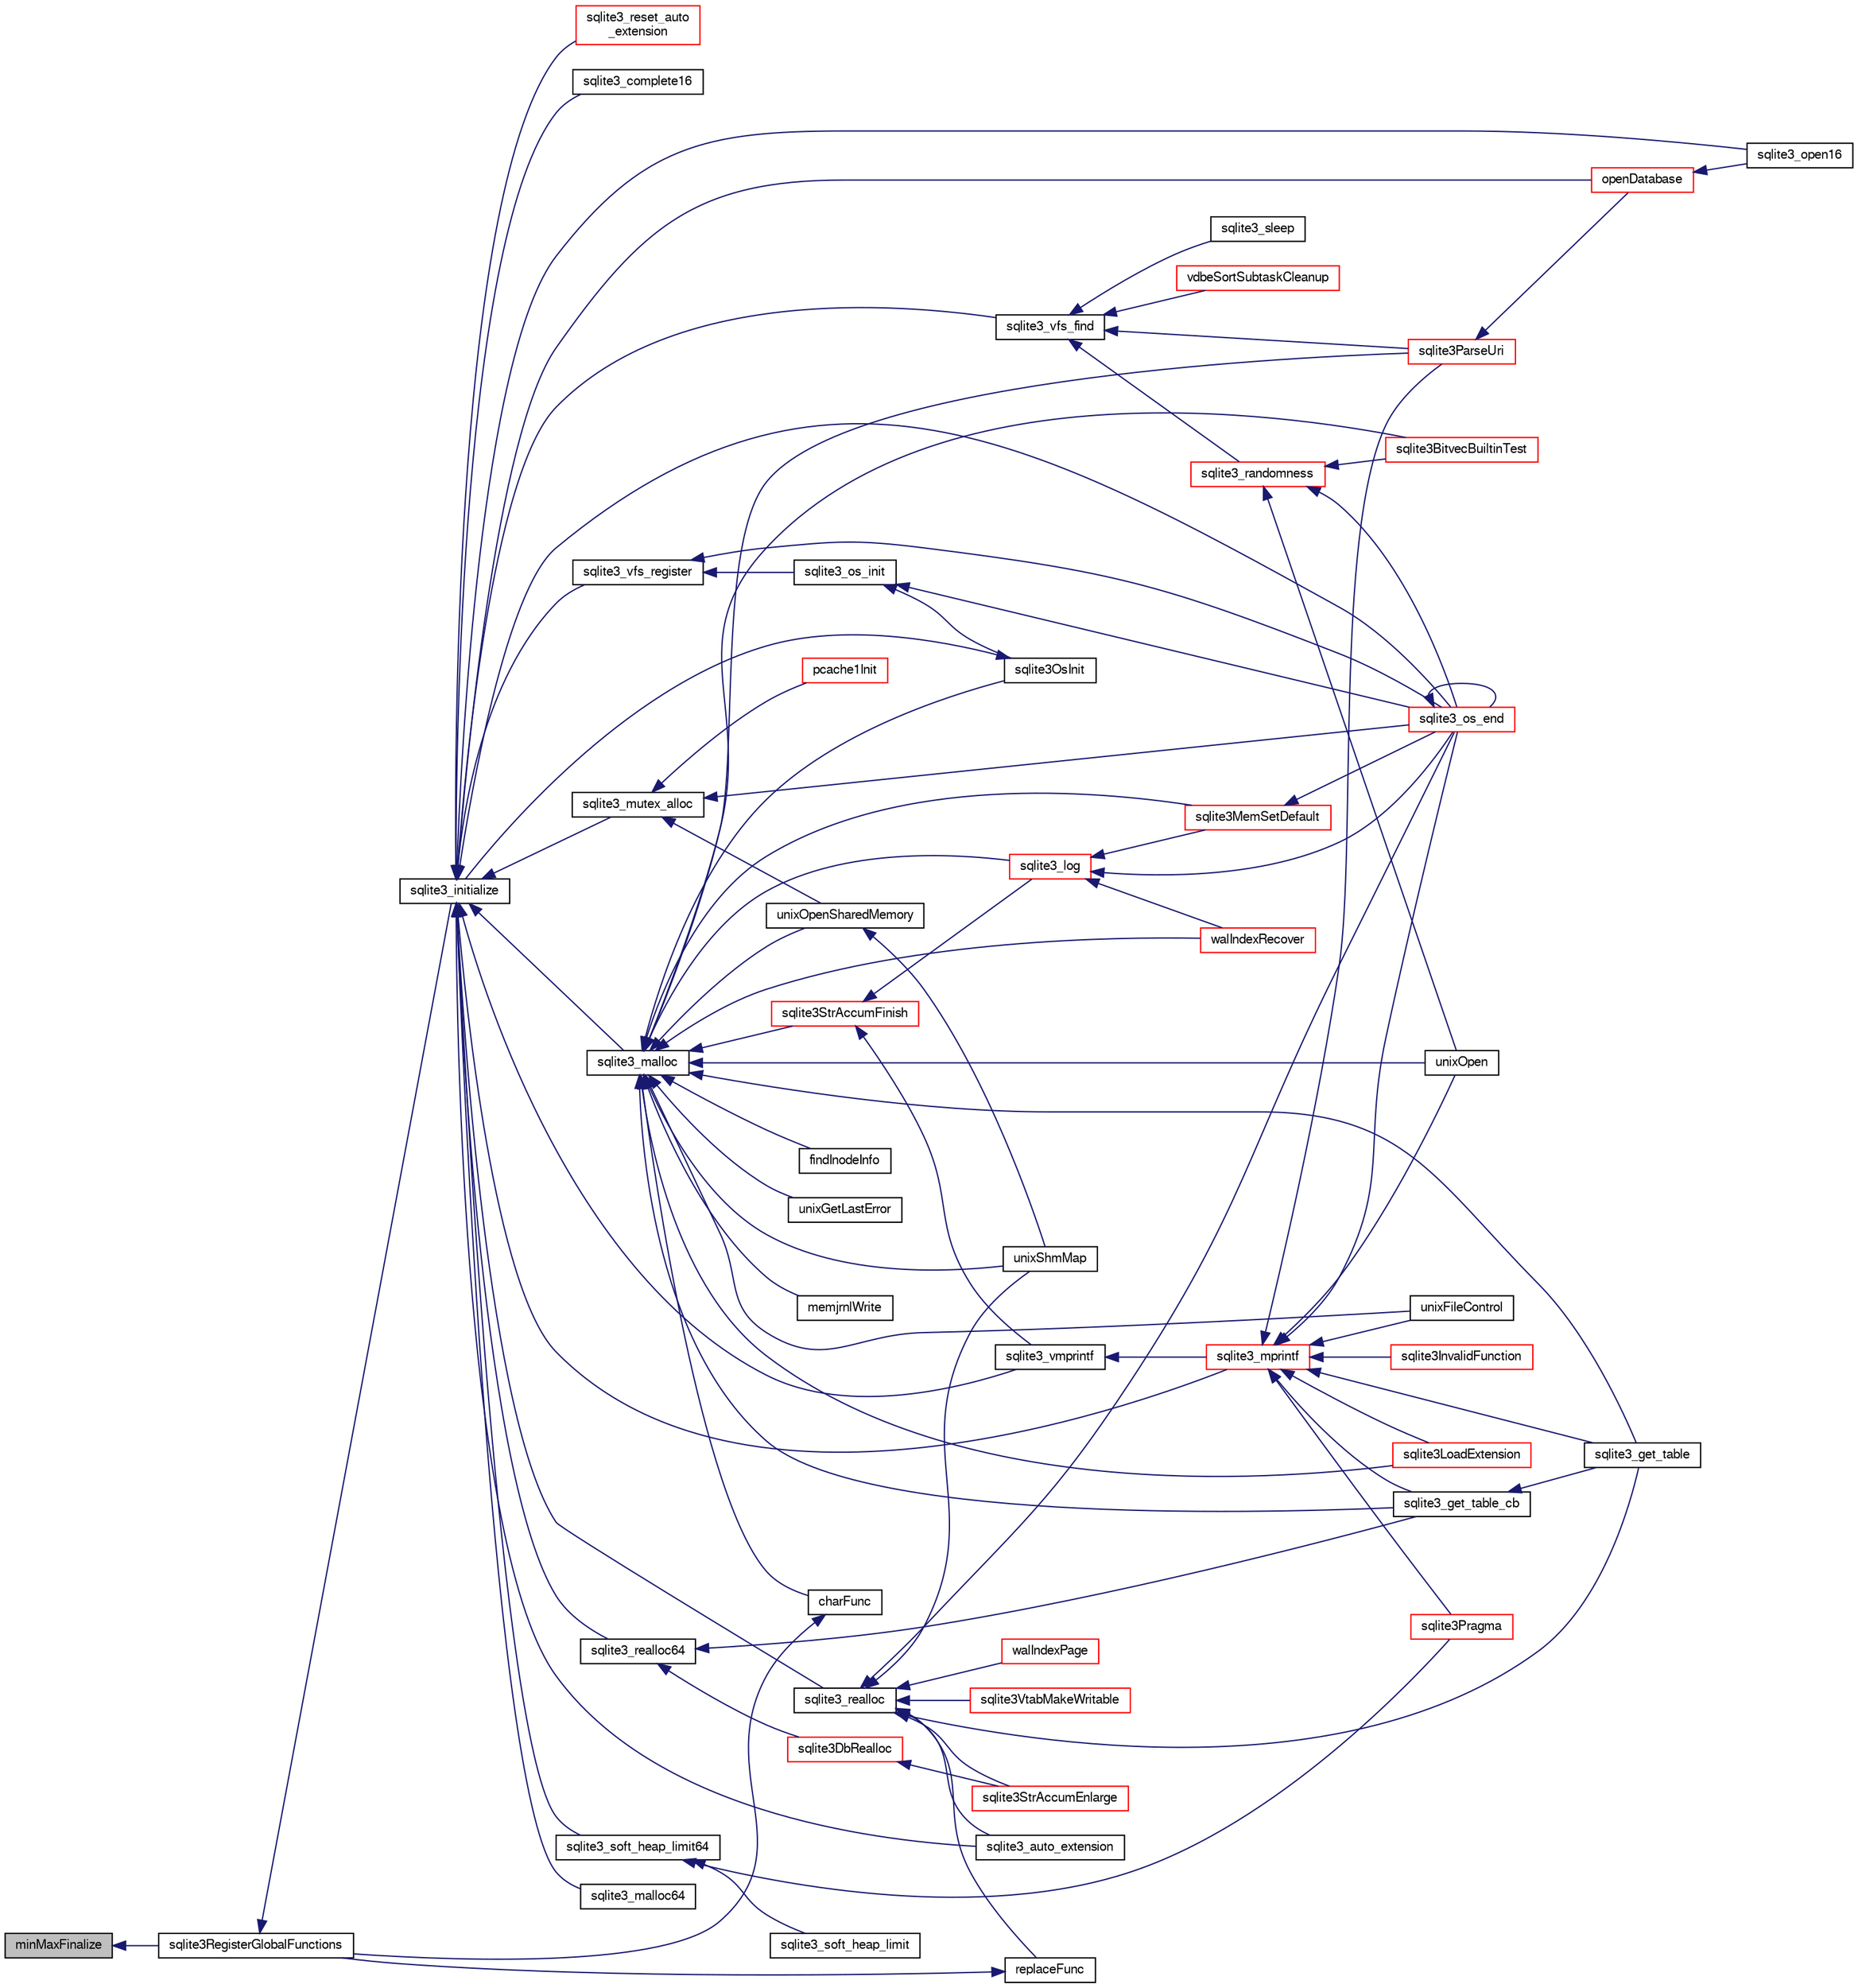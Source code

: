 digraph "minMaxFinalize"
{
  edge [fontname="FreeSans",fontsize="10",labelfontname="FreeSans",labelfontsize="10"];
  node [fontname="FreeSans",fontsize="10",shape=record];
  rankdir="LR";
  Node165696 [label="minMaxFinalize",height=0.2,width=0.4,color="black", fillcolor="grey75", style="filled", fontcolor="black"];
  Node165696 -> Node165697 [dir="back",color="midnightblue",fontsize="10",style="solid",fontname="FreeSans"];
  Node165697 [label="sqlite3RegisterGlobalFunctions",height=0.2,width=0.4,color="black", fillcolor="white", style="filled",URL="$sqlite3_8c.html#a9f75bd111010f29e1b8d74344473c4ec"];
  Node165697 -> Node165698 [dir="back",color="midnightblue",fontsize="10",style="solid",fontname="FreeSans"];
  Node165698 [label="sqlite3_initialize",height=0.2,width=0.4,color="black", fillcolor="white", style="filled",URL="$sqlite3_8h.html#ab0c0ee2d5d4cf8b28e9572296a8861df"];
  Node165698 -> Node165699 [dir="back",color="midnightblue",fontsize="10",style="solid",fontname="FreeSans"];
  Node165699 [label="sqlite3_vfs_find",height=0.2,width=0.4,color="black", fillcolor="white", style="filled",URL="$sqlite3_8h.html#ac201a26de3dfa1d6deb8069eb8d95627"];
  Node165699 -> Node165700 [dir="back",color="midnightblue",fontsize="10",style="solid",fontname="FreeSans"];
  Node165700 [label="sqlite3_randomness",height=0.2,width=0.4,color="red", fillcolor="white", style="filled",URL="$sqlite3_8h.html#aa452ad88657d4606e137b09c4e9315c7"];
  Node165700 -> Node165704 [dir="back",color="midnightblue",fontsize="10",style="solid",fontname="FreeSans"];
  Node165704 [label="unixOpen",height=0.2,width=0.4,color="black", fillcolor="white", style="filled",URL="$sqlite3_8c.html#a8ed5efc47b6e14f7805cd1bb9b215775"];
  Node165700 -> Node165705 [dir="back",color="midnightblue",fontsize="10",style="solid",fontname="FreeSans"];
  Node165705 [label="sqlite3_os_end",height=0.2,width=0.4,color="red", fillcolor="white", style="filled",URL="$sqlite3_8h.html#a2288c95881ecca13d994e42b6a958906"];
  Node165705 -> Node165705 [dir="back",color="midnightblue",fontsize="10",style="solid",fontname="FreeSans"];
  Node165700 -> Node165707 [dir="back",color="midnightblue",fontsize="10",style="solid",fontname="FreeSans"];
  Node165707 [label="sqlite3BitvecBuiltinTest",height=0.2,width=0.4,color="red", fillcolor="white", style="filled",URL="$sqlite3_8c.html#a9b4e3e921ce1ede6f10a9106c034ff9b"];
  Node165699 -> Node166103 [dir="back",color="midnightblue",fontsize="10",style="solid",fontname="FreeSans"];
  Node166103 [label="vdbeSortSubtaskCleanup",height=0.2,width=0.4,color="red", fillcolor="white", style="filled",URL="$sqlite3_8c.html#abc8ce4c3ef58cc10f5b27642aab32b30"];
  Node165699 -> Node166106 [dir="back",color="midnightblue",fontsize="10",style="solid",fontname="FreeSans"];
  Node166106 [label="sqlite3ParseUri",height=0.2,width=0.4,color="red", fillcolor="white", style="filled",URL="$sqlite3_8c.html#aaa912f29a67460d8b2186c97056e8767"];
  Node166106 -> Node165949 [dir="back",color="midnightblue",fontsize="10",style="solid",fontname="FreeSans"];
  Node165949 [label="openDatabase",height=0.2,width=0.4,color="red", fillcolor="white", style="filled",URL="$sqlite3_8c.html#a6a9c3bc3a64234e863413f41db473758"];
  Node165949 -> Node165952 [dir="back",color="midnightblue",fontsize="10",style="solid",fontname="FreeSans"];
  Node165952 [label="sqlite3_open16",height=0.2,width=0.4,color="black", fillcolor="white", style="filled",URL="$sqlite3_8h.html#adbc401bb96713f32e553db32f6f3ca33"];
  Node165699 -> Node166107 [dir="back",color="midnightblue",fontsize="10",style="solid",fontname="FreeSans"];
  Node166107 [label="sqlite3_sleep",height=0.2,width=0.4,color="black", fillcolor="white", style="filled",URL="$sqlite3_8h.html#ad0c133ddbbecb6433f3c6ebef8966efa"];
  Node165698 -> Node166108 [dir="back",color="midnightblue",fontsize="10",style="solid",fontname="FreeSans"];
  Node166108 [label="sqlite3_vfs_register",height=0.2,width=0.4,color="black", fillcolor="white", style="filled",URL="$sqlite3_8h.html#a7184b289ccd4c4c7200589137d88c4ae"];
  Node166108 -> Node166109 [dir="back",color="midnightblue",fontsize="10",style="solid",fontname="FreeSans"];
  Node166109 [label="sqlite3_os_init",height=0.2,width=0.4,color="black", fillcolor="white", style="filled",URL="$sqlite3_8h.html#acebc2290d00a32d3afe2361f2979038b"];
  Node166109 -> Node166110 [dir="back",color="midnightblue",fontsize="10",style="solid",fontname="FreeSans"];
  Node166110 [label="sqlite3OsInit",height=0.2,width=0.4,color="black", fillcolor="white", style="filled",URL="$sqlite3_8c.html#afeaa886fe1ca086a30fd278b1d069762"];
  Node166110 -> Node165698 [dir="back",color="midnightblue",fontsize="10",style="solid",fontname="FreeSans"];
  Node166109 -> Node165705 [dir="back",color="midnightblue",fontsize="10",style="solid",fontname="FreeSans"];
  Node166108 -> Node165705 [dir="back",color="midnightblue",fontsize="10",style="solid",fontname="FreeSans"];
  Node165698 -> Node166111 [dir="back",color="midnightblue",fontsize="10",style="solid",fontname="FreeSans"];
  Node166111 [label="sqlite3_mutex_alloc",height=0.2,width=0.4,color="black", fillcolor="white", style="filled",URL="$sqlite3_8h.html#aa3f89418cd18e99596435c958b29b650"];
  Node166111 -> Node166112 [dir="back",color="midnightblue",fontsize="10",style="solid",fontname="FreeSans"];
  Node166112 [label="unixOpenSharedMemory",height=0.2,width=0.4,color="black", fillcolor="white", style="filled",URL="$sqlite3_8c.html#a30775afa2e08ca6ddc7853326afed7c7"];
  Node166112 -> Node166113 [dir="back",color="midnightblue",fontsize="10",style="solid",fontname="FreeSans"];
  Node166113 [label="unixShmMap",height=0.2,width=0.4,color="black", fillcolor="white", style="filled",URL="$sqlite3_8c.html#aeaa77f0ab08a4f4ee5f86e8c9727e974"];
  Node166111 -> Node165705 [dir="back",color="midnightblue",fontsize="10",style="solid",fontname="FreeSans"];
  Node166111 -> Node166114 [dir="back",color="midnightblue",fontsize="10",style="solid",fontname="FreeSans"];
  Node166114 [label="pcache1Init",height=0.2,width=0.4,color="red", fillcolor="white", style="filled",URL="$sqlite3_8c.html#a05e9c1daf3dd812db1d769b69b20e069"];
  Node165698 -> Node166184 [dir="back",color="midnightblue",fontsize="10",style="solid",fontname="FreeSans"];
  Node166184 [label="sqlite3_soft_heap_limit64",height=0.2,width=0.4,color="black", fillcolor="white", style="filled",URL="$sqlite3_8h.html#ab37b3a4d1652e3acb2c43d1252e6b852"];
  Node166184 -> Node166185 [dir="back",color="midnightblue",fontsize="10",style="solid",fontname="FreeSans"];
  Node166185 [label="sqlite3_soft_heap_limit",height=0.2,width=0.4,color="black", fillcolor="white", style="filled",URL="$sqlite3_8h.html#a18c3472581de3072201723e798524fdc"];
  Node166184 -> Node165792 [dir="back",color="midnightblue",fontsize="10",style="solid",fontname="FreeSans"];
  Node165792 [label="sqlite3Pragma",height=0.2,width=0.4,color="red", fillcolor="white", style="filled",URL="$sqlite3_8c.html#a111391370f58f8e6a6eca51fd34d62ed"];
  Node165698 -> Node166186 [dir="back",color="midnightblue",fontsize="10",style="solid",fontname="FreeSans"];
  Node166186 [label="sqlite3_malloc",height=0.2,width=0.4,color="black", fillcolor="white", style="filled",URL="$sqlite3_8h.html#a510e31845345737f17d86ce0b2328356"];
  Node166186 -> Node166110 [dir="back",color="midnightblue",fontsize="10",style="solid",fontname="FreeSans"];
  Node166186 -> Node166182 [dir="back",color="midnightblue",fontsize="10",style="solid",fontname="FreeSans"];
  Node166182 [label="sqlite3MemSetDefault",height=0.2,width=0.4,color="red", fillcolor="white", style="filled",URL="$sqlite3_8c.html#a162fbfd727e92c5f8f72625b5ff62549"];
  Node166182 -> Node165705 [dir="back",color="midnightblue",fontsize="10",style="solid",fontname="FreeSans"];
  Node166186 -> Node166187 [dir="back",color="midnightblue",fontsize="10",style="solid",fontname="FreeSans"];
  Node166187 [label="sqlite3StrAccumFinish",height=0.2,width=0.4,color="red", fillcolor="white", style="filled",URL="$sqlite3_8c.html#adb7f26b10ac1b847db6f000ef4c2e2ba"];
  Node166187 -> Node166261 [dir="back",color="midnightblue",fontsize="10",style="solid",fontname="FreeSans"];
  Node166261 [label="sqlite3_vmprintf",height=0.2,width=0.4,color="black", fillcolor="white", style="filled",URL="$sqlite3_8h.html#ac240de67ddf003828f16a6d9dd3fa3ca"];
  Node166261 -> Node166262 [dir="back",color="midnightblue",fontsize="10",style="solid",fontname="FreeSans"];
  Node166262 [label="sqlite3_mprintf",height=0.2,width=0.4,color="red", fillcolor="white", style="filled",URL="$sqlite3_8h.html#a9533933e57f7ccbb48c32041ce3a8862"];
  Node166262 -> Node165703 [dir="back",color="midnightblue",fontsize="10",style="solid",fontname="FreeSans"];
  Node165703 [label="unixFileControl",height=0.2,width=0.4,color="black", fillcolor="white", style="filled",URL="$sqlite3_8c.html#ad71f213fa385cc58f307cefd953c03ae"];
  Node166262 -> Node165704 [dir="back",color="midnightblue",fontsize="10",style="solid",fontname="FreeSans"];
  Node166262 -> Node165705 [dir="back",color="midnightblue",fontsize="10",style="solid",fontname="FreeSans"];
  Node166262 -> Node166263 [dir="back",color="midnightblue",fontsize="10",style="solid",fontname="FreeSans"];
  Node166263 [label="sqlite3InvalidFunction",height=0.2,width=0.4,color="red", fillcolor="white", style="filled",URL="$sqlite3_8c.html#af6025be1f4733eabe60702a187c97da9"];
  Node166262 -> Node166265 [dir="back",color="midnightblue",fontsize="10",style="solid",fontname="FreeSans"];
  Node166265 [label="sqlite3LoadExtension",height=0.2,width=0.4,color="red", fillcolor="white", style="filled",URL="$sqlite3_8c.html#a3b46232455de4779a67c63b2c9004245"];
  Node166262 -> Node165792 [dir="back",color="midnightblue",fontsize="10",style="solid",fontname="FreeSans"];
  Node166262 -> Node166268 [dir="back",color="midnightblue",fontsize="10",style="solid",fontname="FreeSans"];
  Node166268 [label="sqlite3_get_table_cb",height=0.2,width=0.4,color="black", fillcolor="white", style="filled",URL="$sqlite3_8c.html#a1dbaba1b543953c0dade97357c5866b1"];
  Node166268 -> Node165908 [dir="back",color="midnightblue",fontsize="10",style="solid",fontname="FreeSans"];
  Node165908 [label="sqlite3_get_table",height=0.2,width=0.4,color="black", fillcolor="white", style="filled",URL="$sqlite3_8h.html#a5effeac4e12df57beaa35c5be1f61579"];
  Node166262 -> Node165908 [dir="back",color="midnightblue",fontsize="10",style="solid",fontname="FreeSans"];
  Node166262 -> Node166106 [dir="back",color="midnightblue",fontsize="10",style="solid",fontname="FreeSans"];
  Node166187 -> Node166372 [dir="back",color="midnightblue",fontsize="10",style="solid",fontname="FreeSans"];
  Node166372 [label="sqlite3_log",height=0.2,width=0.4,color="red", fillcolor="white", style="filled",URL="$sqlite3_8h.html#a298c9699bf9c143662c6b1fec4b2dc3b"];
  Node166372 -> Node166182 [dir="back",color="midnightblue",fontsize="10",style="solid",fontname="FreeSans"];
  Node166372 -> Node165705 [dir="back",color="midnightblue",fontsize="10",style="solid",fontname="FreeSans"];
  Node166372 -> Node166300 [dir="back",color="midnightblue",fontsize="10",style="solid",fontname="FreeSans"];
  Node166300 [label="walIndexRecover",height=0.2,width=0.4,color="red", fillcolor="white", style="filled",URL="$sqlite3_8c.html#ab4ee99f3710323acbeb6c495dd18d205"];
  Node166186 -> Node166372 [dir="back",color="midnightblue",fontsize="10",style="solid",fontname="FreeSans"];
  Node166186 -> Node166451 [dir="back",color="midnightblue",fontsize="10",style="solid",fontname="FreeSans"];
  Node166451 [label="findInodeInfo",height=0.2,width=0.4,color="black", fillcolor="white", style="filled",URL="$sqlite3_8c.html#ac92c39062e69a79c4a62dfd55242c782"];
  Node166186 -> Node165703 [dir="back",color="midnightblue",fontsize="10",style="solid",fontname="FreeSans"];
  Node166186 -> Node166112 [dir="back",color="midnightblue",fontsize="10",style="solid",fontname="FreeSans"];
  Node166186 -> Node166113 [dir="back",color="midnightblue",fontsize="10",style="solid",fontname="FreeSans"];
  Node166186 -> Node165704 [dir="back",color="midnightblue",fontsize="10",style="solid",fontname="FreeSans"];
  Node166186 -> Node166283 [dir="back",color="midnightblue",fontsize="10",style="solid",fontname="FreeSans"];
  Node166283 [label="unixGetLastError",height=0.2,width=0.4,color="black", fillcolor="white", style="filled",URL="$sqlite3_8c.html#aed1e42f49d74b419c3c85b559dd61240"];
  Node166186 -> Node165707 [dir="back",color="midnightblue",fontsize="10",style="solid",fontname="FreeSans"];
  Node166186 -> Node166300 [dir="back",color="midnightblue",fontsize="10",style="solid",fontname="FreeSans"];
  Node166186 -> Node166452 [dir="back",color="midnightblue",fontsize="10",style="solid",fontname="FreeSans"];
  Node166452 [label="memjrnlWrite",height=0.2,width=0.4,color="black", fillcolor="white", style="filled",URL="$sqlite3_8c.html#af8bd7d5d7eafce5542f8de300a120c47"];
  Node166186 -> Node166453 [dir="back",color="midnightblue",fontsize="10",style="solid",fontname="FreeSans"];
  Node166453 [label="charFunc",height=0.2,width=0.4,color="black", fillcolor="white", style="filled",URL="$sqlite3_8c.html#ab9b72ce47fcea3c3b92e816435a0fd91"];
  Node166453 -> Node165697 [dir="back",color="midnightblue",fontsize="10",style="solid",fontname="FreeSans"];
  Node166186 -> Node166265 [dir="back",color="midnightblue",fontsize="10",style="solid",fontname="FreeSans"];
  Node166186 -> Node166268 [dir="back",color="midnightblue",fontsize="10",style="solid",fontname="FreeSans"];
  Node166186 -> Node165908 [dir="back",color="midnightblue",fontsize="10",style="solid",fontname="FreeSans"];
  Node166186 -> Node166106 [dir="back",color="midnightblue",fontsize="10",style="solid",fontname="FreeSans"];
  Node165698 -> Node166454 [dir="back",color="midnightblue",fontsize="10",style="solid",fontname="FreeSans"];
  Node166454 [label="sqlite3_malloc64",height=0.2,width=0.4,color="black", fillcolor="white", style="filled",URL="$sqlite3_8h.html#a12b7ee85e539ea28c130c5c75b96a82a"];
  Node165698 -> Node166455 [dir="back",color="midnightblue",fontsize="10",style="solid",fontname="FreeSans"];
  Node166455 [label="sqlite3_realloc",height=0.2,width=0.4,color="black", fillcolor="white", style="filled",URL="$sqlite3_8h.html#a627f0eeface58024ef47403d8cc76b35"];
  Node166455 -> Node166456 [dir="back",color="midnightblue",fontsize="10",style="solid",fontname="FreeSans"];
  Node166456 [label="sqlite3StrAccumEnlarge",height=0.2,width=0.4,color="red", fillcolor="white", style="filled",URL="$sqlite3_8c.html#a38976500a97c69d65086eeccca82dd96"];
  Node166455 -> Node166113 [dir="back",color="midnightblue",fontsize="10",style="solid",fontname="FreeSans"];
  Node166455 -> Node165705 [dir="back",color="midnightblue",fontsize="10",style="solid",fontname="FreeSans"];
  Node166455 -> Node166462 [dir="back",color="midnightblue",fontsize="10",style="solid",fontname="FreeSans"];
  Node166462 [label="walIndexPage",height=0.2,width=0.4,color="red", fillcolor="white", style="filled",URL="$sqlite3_8c.html#affd3251fd1aa1218170d421177256e24"];
  Node166455 -> Node166325 [dir="back",color="midnightblue",fontsize="10",style="solid",fontname="FreeSans"];
  Node166325 [label="replaceFunc",height=0.2,width=0.4,color="black", fillcolor="white", style="filled",URL="$sqlite3_8c.html#a752b98a7c55d204c397a4902b49b1ce4"];
  Node166325 -> Node165697 [dir="back",color="midnightblue",fontsize="10",style="solid",fontname="FreeSans"];
  Node166455 -> Node166471 [dir="back",color="midnightblue",fontsize="10",style="solid",fontname="FreeSans"];
  Node166471 [label="sqlite3_auto_extension",height=0.2,width=0.4,color="black", fillcolor="white", style="filled",URL="$sqlite3_8h.html#a85a95b45e94f6bcd52aa39b6acdb36d7"];
  Node166455 -> Node165908 [dir="back",color="midnightblue",fontsize="10",style="solid",fontname="FreeSans"];
  Node166455 -> Node166472 [dir="back",color="midnightblue",fontsize="10",style="solid",fontname="FreeSans"];
  Node166472 [label="sqlite3VtabMakeWritable",height=0.2,width=0.4,color="red", fillcolor="white", style="filled",URL="$sqlite3_8c.html#a58c646608238d2619371c3e8b6bc0d86"];
  Node165698 -> Node166473 [dir="back",color="midnightblue",fontsize="10",style="solid",fontname="FreeSans"];
  Node166473 [label="sqlite3_realloc64",height=0.2,width=0.4,color="black", fillcolor="white", style="filled",URL="$sqlite3_8h.html#afe88c85e9f864a3fd92941cad197245d"];
  Node166473 -> Node166474 [dir="back",color="midnightblue",fontsize="10",style="solid",fontname="FreeSans"];
  Node166474 [label="sqlite3DbRealloc",height=0.2,width=0.4,color="red", fillcolor="white", style="filled",URL="$sqlite3_8c.html#ae028f4902a9d29bcaf310ff289ee87dc"];
  Node166474 -> Node166456 [dir="back",color="midnightblue",fontsize="10",style="solid",fontname="FreeSans"];
  Node166473 -> Node166268 [dir="back",color="midnightblue",fontsize="10",style="solid",fontname="FreeSans"];
  Node165698 -> Node166261 [dir="back",color="midnightblue",fontsize="10",style="solid",fontname="FreeSans"];
  Node165698 -> Node166262 [dir="back",color="midnightblue",fontsize="10",style="solid",fontname="FreeSans"];
  Node165698 -> Node165705 [dir="back",color="midnightblue",fontsize="10",style="solid",fontname="FreeSans"];
  Node165698 -> Node166471 [dir="back",color="midnightblue",fontsize="10",style="solid",fontname="FreeSans"];
  Node165698 -> Node166572 [dir="back",color="midnightblue",fontsize="10",style="solid",fontname="FreeSans"];
  Node166572 [label="sqlite3_reset_auto\l_extension",height=0.2,width=0.4,color="red", fillcolor="white", style="filled",URL="$sqlite3_8h.html#ac33f4064ae6690cada7bdc89e8153ffc"];
  Node165698 -> Node166438 [dir="back",color="midnightblue",fontsize="10",style="solid",fontname="FreeSans"];
  Node166438 [label="sqlite3_complete16",height=0.2,width=0.4,color="black", fillcolor="white", style="filled",URL="$sqlite3_8h.html#a3260341c2ef82787acca48414a1d03a1"];
  Node165698 -> Node165949 [dir="back",color="midnightblue",fontsize="10",style="solid",fontname="FreeSans"];
  Node165698 -> Node165952 [dir="back",color="midnightblue",fontsize="10",style="solid",fontname="FreeSans"];
}
